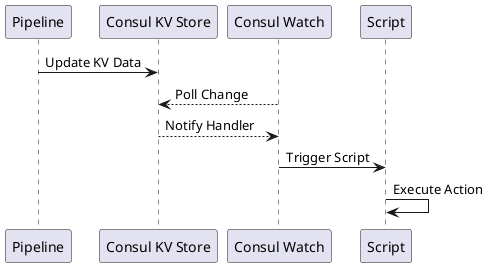 @startuml
participant "Pipeline" as Pipeline
participant "Consul KV Store" as Consul
participant "Consul Watch" as Watch
participant "Script" as Script

Pipeline -> Consul: Update KV Data
Watch --> Consul: Poll Change
Consul --> Watch: Notify Handler
Watch -> Script: Trigger Script
Script -> Script: Execute Action

@enduml
